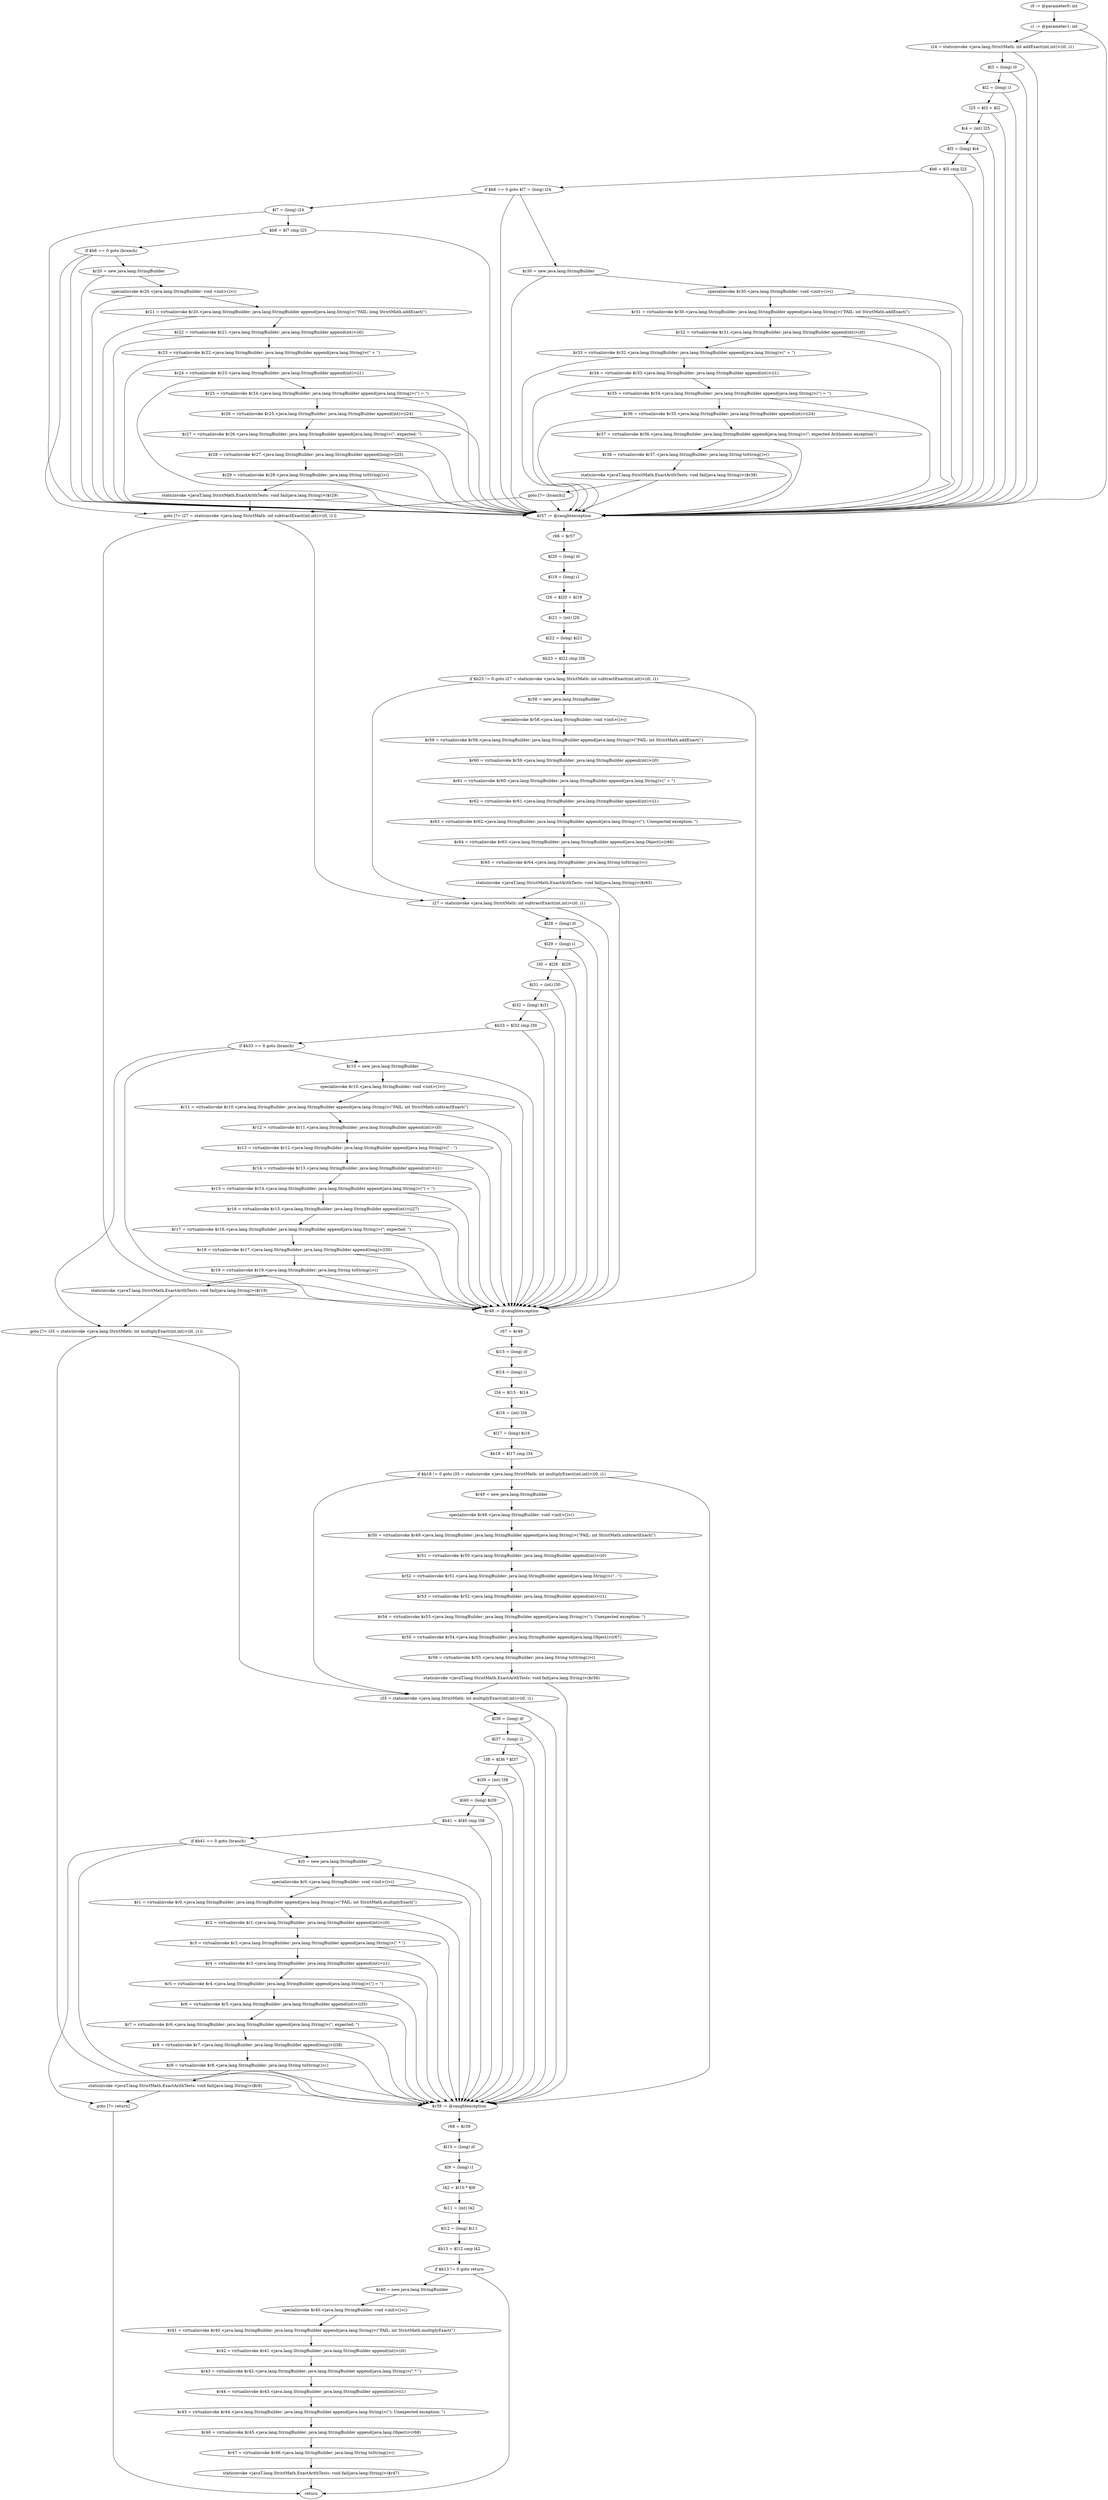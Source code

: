 digraph "unitGraph" {
    "i0 := @parameter0: int"
    "i1 := @parameter1: int"
    "i24 = staticinvoke <java.lang.StrictMath: int addExact(int,int)>(i0, i1)"
    "$l3 = (long) i0"
    "$l2 = (long) i1"
    "l25 = $l3 + $l2"
    "$i4 = (int) l25"
    "$l5 = (long) $i4"
    "$b6 = $l5 cmp l25"
    "if $b6 == 0 goto $l7 = (long) i24"
    "$r30 = new java.lang.StringBuilder"
    "specialinvoke $r30.<java.lang.StringBuilder: void <init>()>()"
    "$r31 = virtualinvoke $r30.<java.lang.StringBuilder: java.lang.StringBuilder append(java.lang.String)>(\"FAIL: int StrictMath.addExact(\")"
    "$r32 = virtualinvoke $r31.<java.lang.StringBuilder: java.lang.StringBuilder append(int)>(i0)"
    "$r33 = virtualinvoke $r32.<java.lang.StringBuilder: java.lang.StringBuilder append(java.lang.String)>(\" + \")"
    "$r34 = virtualinvoke $r33.<java.lang.StringBuilder: java.lang.StringBuilder append(int)>(i1)"
    "$r35 = virtualinvoke $r34.<java.lang.StringBuilder: java.lang.StringBuilder append(java.lang.String)>(\") = \")"
    "$r36 = virtualinvoke $r35.<java.lang.StringBuilder: java.lang.StringBuilder append(int)>(i24)"
    "$r37 = virtualinvoke $r36.<java.lang.StringBuilder: java.lang.StringBuilder append(java.lang.String)>(\"; expected Arithmetic exception\")"
    "$r38 = virtualinvoke $r37.<java.lang.StringBuilder: java.lang.String toString()>()"
    "staticinvoke <javaT.lang.StrictMath.ExactArithTests: void fail(java.lang.String)>($r38)"
    "goto [?= (branch)]"
    "$l7 = (long) i24"
    "$b8 = $l7 cmp l25"
    "if $b8 == 0 goto (branch)"
    "$r20 = new java.lang.StringBuilder"
    "specialinvoke $r20.<java.lang.StringBuilder: void <init>()>()"
    "$r21 = virtualinvoke $r20.<java.lang.StringBuilder: java.lang.StringBuilder append(java.lang.String)>(\"FAIL: long StrictMath.addExact(\")"
    "$r22 = virtualinvoke $r21.<java.lang.StringBuilder: java.lang.StringBuilder append(int)>(i0)"
    "$r23 = virtualinvoke $r22.<java.lang.StringBuilder: java.lang.StringBuilder append(java.lang.String)>(\" + \")"
    "$r24 = virtualinvoke $r23.<java.lang.StringBuilder: java.lang.StringBuilder append(int)>(i1)"
    "$r25 = virtualinvoke $r24.<java.lang.StringBuilder: java.lang.StringBuilder append(java.lang.String)>(\") = \")"
    "$r26 = virtualinvoke $r25.<java.lang.StringBuilder: java.lang.StringBuilder append(int)>(i24)"
    "$r27 = virtualinvoke $r26.<java.lang.StringBuilder: java.lang.StringBuilder append(java.lang.String)>(\"; expected: \")"
    "$r28 = virtualinvoke $r27.<java.lang.StringBuilder: java.lang.StringBuilder append(long)>(l25)"
    "$r29 = virtualinvoke $r28.<java.lang.StringBuilder: java.lang.String toString()>()"
    "staticinvoke <javaT.lang.StrictMath.ExactArithTests: void fail(java.lang.String)>($r29)"
    "goto [?= i27 = staticinvoke <java.lang.StrictMath: int subtractExact(int,int)>(i0, i1)]"
    "$r57 := @caughtexception"
    "r66 = $r57"
    "$l20 = (long) i0"
    "$l19 = (long) i1"
    "l26 = $l20 + $l19"
    "$i21 = (int) l26"
    "$l22 = (long) $i21"
    "$b23 = $l22 cmp l26"
    "if $b23 != 0 goto i27 = staticinvoke <java.lang.StrictMath: int subtractExact(int,int)>(i0, i1)"
    "$r58 = new java.lang.StringBuilder"
    "specialinvoke $r58.<java.lang.StringBuilder: void <init>()>()"
    "$r59 = virtualinvoke $r58.<java.lang.StringBuilder: java.lang.StringBuilder append(java.lang.String)>(\"FAIL: int StrictMath.addExact(\")"
    "$r60 = virtualinvoke $r59.<java.lang.StringBuilder: java.lang.StringBuilder append(int)>(i0)"
    "$r61 = virtualinvoke $r60.<java.lang.StringBuilder: java.lang.StringBuilder append(java.lang.String)>(\" + \")"
    "$r62 = virtualinvoke $r61.<java.lang.StringBuilder: java.lang.StringBuilder append(int)>(i1)"
    "$r63 = virtualinvoke $r62.<java.lang.StringBuilder: java.lang.StringBuilder append(java.lang.String)>(\"); Unexpected exception: \")"
    "$r64 = virtualinvoke $r63.<java.lang.StringBuilder: java.lang.StringBuilder append(java.lang.Object)>(r66)"
    "$r65 = virtualinvoke $r64.<java.lang.StringBuilder: java.lang.String toString()>()"
    "staticinvoke <javaT.lang.StrictMath.ExactArithTests: void fail(java.lang.String)>($r65)"
    "i27 = staticinvoke <java.lang.StrictMath: int subtractExact(int,int)>(i0, i1)"
    "$l28 = (long) i0"
    "$l29 = (long) i1"
    "l30 = $l28 - $l29"
    "$i31 = (int) l30"
    "$l32 = (long) $i31"
    "$b33 = $l32 cmp l30"
    "if $b33 == 0 goto (branch)"
    "$r10 = new java.lang.StringBuilder"
    "specialinvoke $r10.<java.lang.StringBuilder: void <init>()>()"
    "$r11 = virtualinvoke $r10.<java.lang.StringBuilder: java.lang.StringBuilder append(java.lang.String)>(\"FAIL: int StrictMath.subtractExact(\")"
    "$r12 = virtualinvoke $r11.<java.lang.StringBuilder: java.lang.StringBuilder append(int)>(i0)"
    "$r13 = virtualinvoke $r12.<java.lang.StringBuilder: java.lang.StringBuilder append(java.lang.String)>(\" - \")"
    "$r14 = virtualinvoke $r13.<java.lang.StringBuilder: java.lang.StringBuilder append(int)>(i1)"
    "$r15 = virtualinvoke $r14.<java.lang.StringBuilder: java.lang.StringBuilder append(java.lang.String)>(\") = \")"
    "$r16 = virtualinvoke $r15.<java.lang.StringBuilder: java.lang.StringBuilder append(int)>(i27)"
    "$r17 = virtualinvoke $r16.<java.lang.StringBuilder: java.lang.StringBuilder append(java.lang.String)>(\"; expected: \")"
    "$r18 = virtualinvoke $r17.<java.lang.StringBuilder: java.lang.StringBuilder append(long)>(l30)"
    "$r19 = virtualinvoke $r18.<java.lang.StringBuilder: java.lang.String toString()>()"
    "staticinvoke <javaT.lang.StrictMath.ExactArithTests: void fail(java.lang.String)>($r19)"
    "goto [?= i35 = staticinvoke <java.lang.StrictMath: int multiplyExact(int,int)>(i0, i1)]"
    "$r48 := @caughtexception"
    "r67 = $r48"
    "$l15 = (long) i0"
    "$l14 = (long) i1"
    "l34 = $l15 - $l14"
    "$i16 = (int) l34"
    "$l17 = (long) $i16"
    "$b18 = $l17 cmp l34"
    "if $b18 != 0 goto i35 = staticinvoke <java.lang.StrictMath: int multiplyExact(int,int)>(i0, i1)"
    "$r49 = new java.lang.StringBuilder"
    "specialinvoke $r49.<java.lang.StringBuilder: void <init>()>()"
    "$r50 = virtualinvoke $r49.<java.lang.StringBuilder: java.lang.StringBuilder append(java.lang.String)>(\"FAIL: int StrictMath.subtractExact(\")"
    "$r51 = virtualinvoke $r50.<java.lang.StringBuilder: java.lang.StringBuilder append(int)>(i0)"
    "$r52 = virtualinvoke $r51.<java.lang.StringBuilder: java.lang.StringBuilder append(java.lang.String)>(\" - \")"
    "$r53 = virtualinvoke $r52.<java.lang.StringBuilder: java.lang.StringBuilder append(int)>(i1)"
    "$r54 = virtualinvoke $r53.<java.lang.StringBuilder: java.lang.StringBuilder append(java.lang.String)>(\"); Unexpected exception: \")"
    "$r55 = virtualinvoke $r54.<java.lang.StringBuilder: java.lang.StringBuilder append(java.lang.Object)>(r67)"
    "$r56 = virtualinvoke $r55.<java.lang.StringBuilder: java.lang.String toString()>()"
    "staticinvoke <javaT.lang.StrictMath.ExactArithTests: void fail(java.lang.String)>($r56)"
    "i35 = staticinvoke <java.lang.StrictMath: int multiplyExact(int,int)>(i0, i1)"
    "$l36 = (long) i0"
    "$l37 = (long) i1"
    "l38 = $l36 * $l37"
    "$i39 = (int) l38"
    "$l40 = (long) $i39"
    "$b41 = $l40 cmp l38"
    "if $b41 == 0 goto (branch)"
    "$r0 = new java.lang.StringBuilder"
    "specialinvoke $r0.<java.lang.StringBuilder: void <init>()>()"
    "$r1 = virtualinvoke $r0.<java.lang.StringBuilder: java.lang.StringBuilder append(java.lang.String)>(\"FAIL: int StrictMath.multiplyExact(\")"
    "$r2 = virtualinvoke $r1.<java.lang.StringBuilder: java.lang.StringBuilder append(int)>(i0)"
    "$r3 = virtualinvoke $r2.<java.lang.StringBuilder: java.lang.StringBuilder append(java.lang.String)>(\" * \")"
    "$r4 = virtualinvoke $r3.<java.lang.StringBuilder: java.lang.StringBuilder append(int)>(i1)"
    "$r5 = virtualinvoke $r4.<java.lang.StringBuilder: java.lang.StringBuilder append(java.lang.String)>(\") = \")"
    "$r6 = virtualinvoke $r5.<java.lang.StringBuilder: java.lang.StringBuilder append(int)>(i35)"
    "$r7 = virtualinvoke $r6.<java.lang.StringBuilder: java.lang.StringBuilder append(java.lang.String)>(\"; expected: \")"
    "$r8 = virtualinvoke $r7.<java.lang.StringBuilder: java.lang.StringBuilder append(long)>(l38)"
    "$r9 = virtualinvoke $r8.<java.lang.StringBuilder: java.lang.String toString()>()"
    "staticinvoke <javaT.lang.StrictMath.ExactArithTests: void fail(java.lang.String)>($r9)"
    "goto [?= return]"
    "$r39 := @caughtexception"
    "r68 = $r39"
    "$l10 = (long) i0"
    "$l9 = (long) i1"
    "l42 = $l10 * $l9"
    "$i11 = (int) l42"
    "$l12 = (long) $i11"
    "$b13 = $l12 cmp l42"
    "if $b13 != 0 goto return"
    "$r40 = new java.lang.StringBuilder"
    "specialinvoke $r40.<java.lang.StringBuilder: void <init>()>()"
    "$r41 = virtualinvoke $r40.<java.lang.StringBuilder: java.lang.StringBuilder append(java.lang.String)>(\"FAIL: int StrictMath.multiplyExact(\")"
    "$r42 = virtualinvoke $r41.<java.lang.StringBuilder: java.lang.StringBuilder append(int)>(i0)"
    "$r43 = virtualinvoke $r42.<java.lang.StringBuilder: java.lang.StringBuilder append(java.lang.String)>(\" * \")"
    "$r44 = virtualinvoke $r43.<java.lang.StringBuilder: java.lang.StringBuilder append(int)>(i1)"
    "$r45 = virtualinvoke $r44.<java.lang.StringBuilder: java.lang.StringBuilder append(java.lang.String)>(\"); Unexpected exception: \")"
    "$r46 = virtualinvoke $r45.<java.lang.StringBuilder: java.lang.StringBuilder append(java.lang.Object)>(r68)"
    "$r47 = virtualinvoke $r46.<java.lang.StringBuilder: java.lang.String toString()>()"
    "staticinvoke <javaT.lang.StrictMath.ExactArithTests: void fail(java.lang.String)>($r47)"
    "return"
    "i0 := @parameter0: int"->"i1 := @parameter1: int";
    "i1 := @parameter1: int"->"i24 = staticinvoke <java.lang.StrictMath: int addExact(int,int)>(i0, i1)";
    "i1 := @parameter1: int"->"$r57 := @caughtexception";
    "i24 = staticinvoke <java.lang.StrictMath: int addExact(int,int)>(i0, i1)"->"$l3 = (long) i0";
    "i24 = staticinvoke <java.lang.StrictMath: int addExact(int,int)>(i0, i1)"->"$r57 := @caughtexception";
    "$l3 = (long) i0"->"$l2 = (long) i1";
    "$l3 = (long) i0"->"$r57 := @caughtexception";
    "$l2 = (long) i1"->"l25 = $l3 + $l2";
    "$l2 = (long) i1"->"$r57 := @caughtexception";
    "l25 = $l3 + $l2"->"$i4 = (int) l25";
    "l25 = $l3 + $l2"->"$r57 := @caughtexception";
    "$i4 = (int) l25"->"$l5 = (long) $i4";
    "$i4 = (int) l25"->"$r57 := @caughtexception";
    "$l5 = (long) $i4"->"$b6 = $l5 cmp l25";
    "$l5 = (long) $i4"->"$r57 := @caughtexception";
    "$b6 = $l5 cmp l25"->"if $b6 == 0 goto $l7 = (long) i24";
    "$b6 = $l5 cmp l25"->"$r57 := @caughtexception";
    "if $b6 == 0 goto $l7 = (long) i24"->"$r30 = new java.lang.StringBuilder";
    "if $b6 == 0 goto $l7 = (long) i24"->"$l7 = (long) i24";
    "if $b6 == 0 goto $l7 = (long) i24"->"$r57 := @caughtexception";
    "$r30 = new java.lang.StringBuilder"->"specialinvoke $r30.<java.lang.StringBuilder: void <init>()>()";
    "$r30 = new java.lang.StringBuilder"->"$r57 := @caughtexception";
    "specialinvoke $r30.<java.lang.StringBuilder: void <init>()>()"->"$r31 = virtualinvoke $r30.<java.lang.StringBuilder: java.lang.StringBuilder append(java.lang.String)>(\"FAIL: int StrictMath.addExact(\")";
    "specialinvoke $r30.<java.lang.StringBuilder: void <init>()>()"->"$r57 := @caughtexception";
    "$r31 = virtualinvoke $r30.<java.lang.StringBuilder: java.lang.StringBuilder append(java.lang.String)>(\"FAIL: int StrictMath.addExact(\")"->"$r32 = virtualinvoke $r31.<java.lang.StringBuilder: java.lang.StringBuilder append(int)>(i0)";
    "$r31 = virtualinvoke $r30.<java.lang.StringBuilder: java.lang.StringBuilder append(java.lang.String)>(\"FAIL: int StrictMath.addExact(\")"->"$r57 := @caughtexception";
    "$r32 = virtualinvoke $r31.<java.lang.StringBuilder: java.lang.StringBuilder append(int)>(i0)"->"$r33 = virtualinvoke $r32.<java.lang.StringBuilder: java.lang.StringBuilder append(java.lang.String)>(\" + \")";
    "$r32 = virtualinvoke $r31.<java.lang.StringBuilder: java.lang.StringBuilder append(int)>(i0)"->"$r57 := @caughtexception";
    "$r33 = virtualinvoke $r32.<java.lang.StringBuilder: java.lang.StringBuilder append(java.lang.String)>(\" + \")"->"$r34 = virtualinvoke $r33.<java.lang.StringBuilder: java.lang.StringBuilder append(int)>(i1)";
    "$r33 = virtualinvoke $r32.<java.lang.StringBuilder: java.lang.StringBuilder append(java.lang.String)>(\" + \")"->"$r57 := @caughtexception";
    "$r34 = virtualinvoke $r33.<java.lang.StringBuilder: java.lang.StringBuilder append(int)>(i1)"->"$r35 = virtualinvoke $r34.<java.lang.StringBuilder: java.lang.StringBuilder append(java.lang.String)>(\") = \")";
    "$r34 = virtualinvoke $r33.<java.lang.StringBuilder: java.lang.StringBuilder append(int)>(i1)"->"$r57 := @caughtexception";
    "$r35 = virtualinvoke $r34.<java.lang.StringBuilder: java.lang.StringBuilder append(java.lang.String)>(\") = \")"->"$r36 = virtualinvoke $r35.<java.lang.StringBuilder: java.lang.StringBuilder append(int)>(i24)";
    "$r35 = virtualinvoke $r34.<java.lang.StringBuilder: java.lang.StringBuilder append(java.lang.String)>(\") = \")"->"$r57 := @caughtexception";
    "$r36 = virtualinvoke $r35.<java.lang.StringBuilder: java.lang.StringBuilder append(int)>(i24)"->"$r37 = virtualinvoke $r36.<java.lang.StringBuilder: java.lang.StringBuilder append(java.lang.String)>(\"; expected Arithmetic exception\")";
    "$r36 = virtualinvoke $r35.<java.lang.StringBuilder: java.lang.StringBuilder append(int)>(i24)"->"$r57 := @caughtexception";
    "$r37 = virtualinvoke $r36.<java.lang.StringBuilder: java.lang.StringBuilder append(java.lang.String)>(\"; expected Arithmetic exception\")"->"$r38 = virtualinvoke $r37.<java.lang.StringBuilder: java.lang.String toString()>()";
    "$r37 = virtualinvoke $r36.<java.lang.StringBuilder: java.lang.StringBuilder append(java.lang.String)>(\"; expected Arithmetic exception\")"->"$r57 := @caughtexception";
    "$r38 = virtualinvoke $r37.<java.lang.StringBuilder: java.lang.String toString()>()"->"staticinvoke <javaT.lang.StrictMath.ExactArithTests: void fail(java.lang.String)>($r38)";
    "$r38 = virtualinvoke $r37.<java.lang.StringBuilder: java.lang.String toString()>()"->"$r57 := @caughtexception";
    "staticinvoke <javaT.lang.StrictMath.ExactArithTests: void fail(java.lang.String)>($r38)"->"goto [?= (branch)]";
    "staticinvoke <javaT.lang.StrictMath.ExactArithTests: void fail(java.lang.String)>($r38)"->"$r57 := @caughtexception";
    "goto [?= (branch)]"->"goto [?= i27 = staticinvoke <java.lang.StrictMath: int subtractExact(int,int)>(i0, i1)]";
    "goto [?= (branch)]"->"$r57 := @caughtexception";
    "$l7 = (long) i24"->"$b8 = $l7 cmp l25";
    "$l7 = (long) i24"->"$r57 := @caughtexception";
    "$b8 = $l7 cmp l25"->"if $b8 == 0 goto (branch)";
    "$b8 = $l7 cmp l25"->"$r57 := @caughtexception";
    "if $b8 == 0 goto (branch)"->"$r20 = new java.lang.StringBuilder";
    "if $b8 == 0 goto (branch)"->"goto [?= i27 = staticinvoke <java.lang.StrictMath: int subtractExact(int,int)>(i0, i1)]";
    "if $b8 == 0 goto (branch)"->"$r57 := @caughtexception";
    "$r20 = new java.lang.StringBuilder"->"specialinvoke $r20.<java.lang.StringBuilder: void <init>()>()";
    "$r20 = new java.lang.StringBuilder"->"$r57 := @caughtexception";
    "specialinvoke $r20.<java.lang.StringBuilder: void <init>()>()"->"$r21 = virtualinvoke $r20.<java.lang.StringBuilder: java.lang.StringBuilder append(java.lang.String)>(\"FAIL: long StrictMath.addExact(\")";
    "specialinvoke $r20.<java.lang.StringBuilder: void <init>()>()"->"$r57 := @caughtexception";
    "$r21 = virtualinvoke $r20.<java.lang.StringBuilder: java.lang.StringBuilder append(java.lang.String)>(\"FAIL: long StrictMath.addExact(\")"->"$r22 = virtualinvoke $r21.<java.lang.StringBuilder: java.lang.StringBuilder append(int)>(i0)";
    "$r21 = virtualinvoke $r20.<java.lang.StringBuilder: java.lang.StringBuilder append(java.lang.String)>(\"FAIL: long StrictMath.addExact(\")"->"$r57 := @caughtexception";
    "$r22 = virtualinvoke $r21.<java.lang.StringBuilder: java.lang.StringBuilder append(int)>(i0)"->"$r23 = virtualinvoke $r22.<java.lang.StringBuilder: java.lang.StringBuilder append(java.lang.String)>(\" + \")";
    "$r22 = virtualinvoke $r21.<java.lang.StringBuilder: java.lang.StringBuilder append(int)>(i0)"->"$r57 := @caughtexception";
    "$r23 = virtualinvoke $r22.<java.lang.StringBuilder: java.lang.StringBuilder append(java.lang.String)>(\" + \")"->"$r24 = virtualinvoke $r23.<java.lang.StringBuilder: java.lang.StringBuilder append(int)>(i1)";
    "$r23 = virtualinvoke $r22.<java.lang.StringBuilder: java.lang.StringBuilder append(java.lang.String)>(\" + \")"->"$r57 := @caughtexception";
    "$r24 = virtualinvoke $r23.<java.lang.StringBuilder: java.lang.StringBuilder append(int)>(i1)"->"$r25 = virtualinvoke $r24.<java.lang.StringBuilder: java.lang.StringBuilder append(java.lang.String)>(\") = \")";
    "$r24 = virtualinvoke $r23.<java.lang.StringBuilder: java.lang.StringBuilder append(int)>(i1)"->"$r57 := @caughtexception";
    "$r25 = virtualinvoke $r24.<java.lang.StringBuilder: java.lang.StringBuilder append(java.lang.String)>(\") = \")"->"$r26 = virtualinvoke $r25.<java.lang.StringBuilder: java.lang.StringBuilder append(int)>(i24)";
    "$r25 = virtualinvoke $r24.<java.lang.StringBuilder: java.lang.StringBuilder append(java.lang.String)>(\") = \")"->"$r57 := @caughtexception";
    "$r26 = virtualinvoke $r25.<java.lang.StringBuilder: java.lang.StringBuilder append(int)>(i24)"->"$r27 = virtualinvoke $r26.<java.lang.StringBuilder: java.lang.StringBuilder append(java.lang.String)>(\"; expected: \")";
    "$r26 = virtualinvoke $r25.<java.lang.StringBuilder: java.lang.StringBuilder append(int)>(i24)"->"$r57 := @caughtexception";
    "$r27 = virtualinvoke $r26.<java.lang.StringBuilder: java.lang.StringBuilder append(java.lang.String)>(\"; expected: \")"->"$r28 = virtualinvoke $r27.<java.lang.StringBuilder: java.lang.StringBuilder append(long)>(l25)";
    "$r27 = virtualinvoke $r26.<java.lang.StringBuilder: java.lang.StringBuilder append(java.lang.String)>(\"; expected: \")"->"$r57 := @caughtexception";
    "$r28 = virtualinvoke $r27.<java.lang.StringBuilder: java.lang.StringBuilder append(long)>(l25)"->"$r29 = virtualinvoke $r28.<java.lang.StringBuilder: java.lang.String toString()>()";
    "$r28 = virtualinvoke $r27.<java.lang.StringBuilder: java.lang.StringBuilder append(long)>(l25)"->"$r57 := @caughtexception";
    "$r29 = virtualinvoke $r28.<java.lang.StringBuilder: java.lang.String toString()>()"->"staticinvoke <javaT.lang.StrictMath.ExactArithTests: void fail(java.lang.String)>($r29)";
    "$r29 = virtualinvoke $r28.<java.lang.StringBuilder: java.lang.String toString()>()"->"$r57 := @caughtexception";
    "staticinvoke <javaT.lang.StrictMath.ExactArithTests: void fail(java.lang.String)>($r29)"->"goto [?= i27 = staticinvoke <java.lang.StrictMath: int subtractExact(int,int)>(i0, i1)]";
    "staticinvoke <javaT.lang.StrictMath.ExactArithTests: void fail(java.lang.String)>($r29)"->"$r57 := @caughtexception";
    "goto [?= i27 = staticinvoke <java.lang.StrictMath: int subtractExact(int,int)>(i0, i1)]"->"i27 = staticinvoke <java.lang.StrictMath: int subtractExact(int,int)>(i0, i1)";
    "goto [?= i27 = staticinvoke <java.lang.StrictMath: int subtractExact(int,int)>(i0, i1)]"->"$r48 := @caughtexception";
    "$r57 := @caughtexception"->"r66 = $r57";
    "r66 = $r57"->"$l20 = (long) i0";
    "$l20 = (long) i0"->"$l19 = (long) i1";
    "$l19 = (long) i1"->"l26 = $l20 + $l19";
    "l26 = $l20 + $l19"->"$i21 = (int) l26";
    "$i21 = (int) l26"->"$l22 = (long) $i21";
    "$l22 = (long) $i21"->"$b23 = $l22 cmp l26";
    "$b23 = $l22 cmp l26"->"if $b23 != 0 goto i27 = staticinvoke <java.lang.StrictMath: int subtractExact(int,int)>(i0, i1)";
    "if $b23 != 0 goto i27 = staticinvoke <java.lang.StrictMath: int subtractExact(int,int)>(i0, i1)"->"$r58 = new java.lang.StringBuilder";
    "if $b23 != 0 goto i27 = staticinvoke <java.lang.StrictMath: int subtractExact(int,int)>(i0, i1)"->"i27 = staticinvoke <java.lang.StrictMath: int subtractExact(int,int)>(i0, i1)";
    "if $b23 != 0 goto i27 = staticinvoke <java.lang.StrictMath: int subtractExact(int,int)>(i0, i1)"->"$r48 := @caughtexception";
    "$r58 = new java.lang.StringBuilder"->"specialinvoke $r58.<java.lang.StringBuilder: void <init>()>()";
    "specialinvoke $r58.<java.lang.StringBuilder: void <init>()>()"->"$r59 = virtualinvoke $r58.<java.lang.StringBuilder: java.lang.StringBuilder append(java.lang.String)>(\"FAIL: int StrictMath.addExact(\")";
    "$r59 = virtualinvoke $r58.<java.lang.StringBuilder: java.lang.StringBuilder append(java.lang.String)>(\"FAIL: int StrictMath.addExact(\")"->"$r60 = virtualinvoke $r59.<java.lang.StringBuilder: java.lang.StringBuilder append(int)>(i0)";
    "$r60 = virtualinvoke $r59.<java.lang.StringBuilder: java.lang.StringBuilder append(int)>(i0)"->"$r61 = virtualinvoke $r60.<java.lang.StringBuilder: java.lang.StringBuilder append(java.lang.String)>(\" + \")";
    "$r61 = virtualinvoke $r60.<java.lang.StringBuilder: java.lang.StringBuilder append(java.lang.String)>(\" + \")"->"$r62 = virtualinvoke $r61.<java.lang.StringBuilder: java.lang.StringBuilder append(int)>(i1)";
    "$r62 = virtualinvoke $r61.<java.lang.StringBuilder: java.lang.StringBuilder append(int)>(i1)"->"$r63 = virtualinvoke $r62.<java.lang.StringBuilder: java.lang.StringBuilder append(java.lang.String)>(\"); Unexpected exception: \")";
    "$r63 = virtualinvoke $r62.<java.lang.StringBuilder: java.lang.StringBuilder append(java.lang.String)>(\"); Unexpected exception: \")"->"$r64 = virtualinvoke $r63.<java.lang.StringBuilder: java.lang.StringBuilder append(java.lang.Object)>(r66)";
    "$r64 = virtualinvoke $r63.<java.lang.StringBuilder: java.lang.StringBuilder append(java.lang.Object)>(r66)"->"$r65 = virtualinvoke $r64.<java.lang.StringBuilder: java.lang.String toString()>()";
    "$r65 = virtualinvoke $r64.<java.lang.StringBuilder: java.lang.String toString()>()"->"staticinvoke <javaT.lang.StrictMath.ExactArithTests: void fail(java.lang.String)>($r65)";
    "staticinvoke <javaT.lang.StrictMath.ExactArithTests: void fail(java.lang.String)>($r65)"->"i27 = staticinvoke <java.lang.StrictMath: int subtractExact(int,int)>(i0, i1)";
    "staticinvoke <javaT.lang.StrictMath.ExactArithTests: void fail(java.lang.String)>($r65)"->"$r48 := @caughtexception";
    "i27 = staticinvoke <java.lang.StrictMath: int subtractExact(int,int)>(i0, i1)"->"$l28 = (long) i0";
    "i27 = staticinvoke <java.lang.StrictMath: int subtractExact(int,int)>(i0, i1)"->"$r48 := @caughtexception";
    "$l28 = (long) i0"->"$l29 = (long) i1";
    "$l28 = (long) i0"->"$r48 := @caughtexception";
    "$l29 = (long) i1"->"l30 = $l28 - $l29";
    "$l29 = (long) i1"->"$r48 := @caughtexception";
    "l30 = $l28 - $l29"->"$i31 = (int) l30";
    "l30 = $l28 - $l29"->"$r48 := @caughtexception";
    "$i31 = (int) l30"->"$l32 = (long) $i31";
    "$i31 = (int) l30"->"$r48 := @caughtexception";
    "$l32 = (long) $i31"->"$b33 = $l32 cmp l30";
    "$l32 = (long) $i31"->"$r48 := @caughtexception";
    "$b33 = $l32 cmp l30"->"if $b33 == 0 goto (branch)";
    "$b33 = $l32 cmp l30"->"$r48 := @caughtexception";
    "if $b33 == 0 goto (branch)"->"$r10 = new java.lang.StringBuilder";
    "if $b33 == 0 goto (branch)"->"goto [?= i35 = staticinvoke <java.lang.StrictMath: int multiplyExact(int,int)>(i0, i1)]";
    "if $b33 == 0 goto (branch)"->"$r48 := @caughtexception";
    "$r10 = new java.lang.StringBuilder"->"specialinvoke $r10.<java.lang.StringBuilder: void <init>()>()";
    "$r10 = new java.lang.StringBuilder"->"$r48 := @caughtexception";
    "specialinvoke $r10.<java.lang.StringBuilder: void <init>()>()"->"$r11 = virtualinvoke $r10.<java.lang.StringBuilder: java.lang.StringBuilder append(java.lang.String)>(\"FAIL: int StrictMath.subtractExact(\")";
    "specialinvoke $r10.<java.lang.StringBuilder: void <init>()>()"->"$r48 := @caughtexception";
    "$r11 = virtualinvoke $r10.<java.lang.StringBuilder: java.lang.StringBuilder append(java.lang.String)>(\"FAIL: int StrictMath.subtractExact(\")"->"$r12 = virtualinvoke $r11.<java.lang.StringBuilder: java.lang.StringBuilder append(int)>(i0)";
    "$r11 = virtualinvoke $r10.<java.lang.StringBuilder: java.lang.StringBuilder append(java.lang.String)>(\"FAIL: int StrictMath.subtractExact(\")"->"$r48 := @caughtexception";
    "$r12 = virtualinvoke $r11.<java.lang.StringBuilder: java.lang.StringBuilder append(int)>(i0)"->"$r13 = virtualinvoke $r12.<java.lang.StringBuilder: java.lang.StringBuilder append(java.lang.String)>(\" - \")";
    "$r12 = virtualinvoke $r11.<java.lang.StringBuilder: java.lang.StringBuilder append(int)>(i0)"->"$r48 := @caughtexception";
    "$r13 = virtualinvoke $r12.<java.lang.StringBuilder: java.lang.StringBuilder append(java.lang.String)>(\" - \")"->"$r14 = virtualinvoke $r13.<java.lang.StringBuilder: java.lang.StringBuilder append(int)>(i1)";
    "$r13 = virtualinvoke $r12.<java.lang.StringBuilder: java.lang.StringBuilder append(java.lang.String)>(\" - \")"->"$r48 := @caughtexception";
    "$r14 = virtualinvoke $r13.<java.lang.StringBuilder: java.lang.StringBuilder append(int)>(i1)"->"$r15 = virtualinvoke $r14.<java.lang.StringBuilder: java.lang.StringBuilder append(java.lang.String)>(\") = \")";
    "$r14 = virtualinvoke $r13.<java.lang.StringBuilder: java.lang.StringBuilder append(int)>(i1)"->"$r48 := @caughtexception";
    "$r15 = virtualinvoke $r14.<java.lang.StringBuilder: java.lang.StringBuilder append(java.lang.String)>(\") = \")"->"$r16 = virtualinvoke $r15.<java.lang.StringBuilder: java.lang.StringBuilder append(int)>(i27)";
    "$r15 = virtualinvoke $r14.<java.lang.StringBuilder: java.lang.StringBuilder append(java.lang.String)>(\") = \")"->"$r48 := @caughtexception";
    "$r16 = virtualinvoke $r15.<java.lang.StringBuilder: java.lang.StringBuilder append(int)>(i27)"->"$r17 = virtualinvoke $r16.<java.lang.StringBuilder: java.lang.StringBuilder append(java.lang.String)>(\"; expected: \")";
    "$r16 = virtualinvoke $r15.<java.lang.StringBuilder: java.lang.StringBuilder append(int)>(i27)"->"$r48 := @caughtexception";
    "$r17 = virtualinvoke $r16.<java.lang.StringBuilder: java.lang.StringBuilder append(java.lang.String)>(\"; expected: \")"->"$r18 = virtualinvoke $r17.<java.lang.StringBuilder: java.lang.StringBuilder append(long)>(l30)";
    "$r17 = virtualinvoke $r16.<java.lang.StringBuilder: java.lang.StringBuilder append(java.lang.String)>(\"; expected: \")"->"$r48 := @caughtexception";
    "$r18 = virtualinvoke $r17.<java.lang.StringBuilder: java.lang.StringBuilder append(long)>(l30)"->"$r19 = virtualinvoke $r18.<java.lang.StringBuilder: java.lang.String toString()>()";
    "$r18 = virtualinvoke $r17.<java.lang.StringBuilder: java.lang.StringBuilder append(long)>(l30)"->"$r48 := @caughtexception";
    "$r19 = virtualinvoke $r18.<java.lang.StringBuilder: java.lang.String toString()>()"->"staticinvoke <javaT.lang.StrictMath.ExactArithTests: void fail(java.lang.String)>($r19)";
    "$r19 = virtualinvoke $r18.<java.lang.StringBuilder: java.lang.String toString()>()"->"$r48 := @caughtexception";
    "staticinvoke <javaT.lang.StrictMath.ExactArithTests: void fail(java.lang.String)>($r19)"->"goto [?= i35 = staticinvoke <java.lang.StrictMath: int multiplyExact(int,int)>(i0, i1)]";
    "staticinvoke <javaT.lang.StrictMath.ExactArithTests: void fail(java.lang.String)>($r19)"->"$r48 := @caughtexception";
    "goto [?= i35 = staticinvoke <java.lang.StrictMath: int multiplyExact(int,int)>(i0, i1)]"->"i35 = staticinvoke <java.lang.StrictMath: int multiplyExact(int,int)>(i0, i1)";
    "goto [?= i35 = staticinvoke <java.lang.StrictMath: int multiplyExact(int,int)>(i0, i1)]"->"$r39 := @caughtexception";
    "$r48 := @caughtexception"->"r67 = $r48";
    "r67 = $r48"->"$l15 = (long) i0";
    "$l15 = (long) i0"->"$l14 = (long) i1";
    "$l14 = (long) i1"->"l34 = $l15 - $l14";
    "l34 = $l15 - $l14"->"$i16 = (int) l34";
    "$i16 = (int) l34"->"$l17 = (long) $i16";
    "$l17 = (long) $i16"->"$b18 = $l17 cmp l34";
    "$b18 = $l17 cmp l34"->"if $b18 != 0 goto i35 = staticinvoke <java.lang.StrictMath: int multiplyExact(int,int)>(i0, i1)";
    "if $b18 != 0 goto i35 = staticinvoke <java.lang.StrictMath: int multiplyExact(int,int)>(i0, i1)"->"$r49 = new java.lang.StringBuilder";
    "if $b18 != 0 goto i35 = staticinvoke <java.lang.StrictMath: int multiplyExact(int,int)>(i0, i1)"->"i35 = staticinvoke <java.lang.StrictMath: int multiplyExact(int,int)>(i0, i1)";
    "if $b18 != 0 goto i35 = staticinvoke <java.lang.StrictMath: int multiplyExact(int,int)>(i0, i1)"->"$r39 := @caughtexception";
    "$r49 = new java.lang.StringBuilder"->"specialinvoke $r49.<java.lang.StringBuilder: void <init>()>()";
    "specialinvoke $r49.<java.lang.StringBuilder: void <init>()>()"->"$r50 = virtualinvoke $r49.<java.lang.StringBuilder: java.lang.StringBuilder append(java.lang.String)>(\"FAIL: int StrictMath.subtractExact(\")";
    "$r50 = virtualinvoke $r49.<java.lang.StringBuilder: java.lang.StringBuilder append(java.lang.String)>(\"FAIL: int StrictMath.subtractExact(\")"->"$r51 = virtualinvoke $r50.<java.lang.StringBuilder: java.lang.StringBuilder append(int)>(i0)";
    "$r51 = virtualinvoke $r50.<java.lang.StringBuilder: java.lang.StringBuilder append(int)>(i0)"->"$r52 = virtualinvoke $r51.<java.lang.StringBuilder: java.lang.StringBuilder append(java.lang.String)>(\" - \")";
    "$r52 = virtualinvoke $r51.<java.lang.StringBuilder: java.lang.StringBuilder append(java.lang.String)>(\" - \")"->"$r53 = virtualinvoke $r52.<java.lang.StringBuilder: java.lang.StringBuilder append(int)>(i1)";
    "$r53 = virtualinvoke $r52.<java.lang.StringBuilder: java.lang.StringBuilder append(int)>(i1)"->"$r54 = virtualinvoke $r53.<java.lang.StringBuilder: java.lang.StringBuilder append(java.lang.String)>(\"); Unexpected exception: \")";
    "$r54 = virtualinvoke $r53.<java.lang.StringBuilder: java.lang.StringBuilder append(java.lang.String)>(\"); Unexpected exception: \")"->"$r55 = virtualinvoke $r54.<java.lang.StringBuilder: java.lang.StringBuilder append(java.lang.Object)>(r67)";
    "$r55 = virtualinvoke $r54.<java.lang.StringBuilder: java.lang.StringBuilder append(java.lang.Object)>(r67)"->"$r56 = virtualinvoke $r55.<java.lang.StringBuilder: java.lang.String toString()>()";
    "$r56 = virtualinvoke $r55.<java.lang.StringBuilder: java.lang.String toString()>()"->"staticinvoke <javaT.lang.StrictMath.ExactArithTests: void fail(java.lang.String)>($r56)";
    "staticinvoke <javaT.lang.StrictMath.ExactArithTests: void fail(java.lang.String)>($r56)"->"i35 = staticinvoke <java.lang.StrictMath: int multiplyExact(int,int)>(i0, i1)";
    "staticinvoke <javaT.lang.StrictMath.ExactArithTests: void fail(java.lang.String)>($r56)"->"$r39 := @caughtexception";
    "i35 = staticinvoke <java.lang.StrictMath: int multiplyExact(int,int)>(i0, i1)"->"$l36 = (long) i0";
    "i35 = staticinvoke <java.lang.StrictMath: int multiplyExact(int,int)>(i0, i1)"->"$r39 := @caughtexception";
    "$l36 = (long) i0"->"$l37 = (long) i1";
    "$l36 = (long) i0"->"$r39 := @caughtexception";
    "$l37 = (long) i1"->"l38 = $l36 * $l37";
    "$l37 = (long) i1"->"$r39 := @caughtexception";
    "l38 = $l36 * $l37"->"$i39 = (int) l38";
    "l38 = $l36 * $l37"->"$r39 := @caughtexception";
    "$i39 = (int) l38"->"$l40 = (long) $i39";
    "$i39 = (int) l38"->"$r39 := @caughtexception";
    "$l40 = (long) $i39"->"$b41 = $l40 cmp l38";
    "$l40 = (long) $i39"->"$r39 := @caughtexception";
    "$b41 = $l40 cmp l38"->"if $b41 == 0 goto (branch)";
    "$b41 = $l40 cmp l38"->"$r39 := @caughtexception";
    "if $b41 == 0 goto (branch)"->"$r0 = new java.lang.StringBuilder";
    "if $b41 == 0 goto (branch)"->"goto [?= return]";
    "if $b41 == 0 goto (branch)"->"$r39 := @caughtexception";
    "$r0 = new java.lang.StringBuilder"->"specialinvoke $r0.<java.lang.StringBuilder: void <init>()>()";
    "$r0 = new java.lang.StringBuilder"->"$r39 := @caughtexception";
    "specialinvoke $r0.<java.lang.StringBuilder: void <init>()>()"->"$r1 = virtualinvoke $r0.<java.lang.StringBuilder: java.lang.StringBuilder append(java.lang.String)>(\"FAIL: int StrictMath.multiplyExact(\")";
    "specialinvoke $r0.<java.lang.StringBuilder: void <init>()>()"->"$r39 := @caughtexception";
    "$r1 = virtualinvoke $r0.<java.lang.StringBuilder: java.lang.StringBuilder append(java.lang.String)>(\"FAIL: int StrictMath.multiplyExact(\")"->"$r2 = virtualinvoke $r1.<java.lang.StringBuilder: java.lang.StringBuilder append(int)>(i0)";
    "$r1 = virtualinvoke $r0.<java.lang.StringBuilder: java.lang.StringBuilder append(java.lang.String)>(\"FAIL: int StrictMath.multiplyExact(\")"->"$r39 := @caughtexception";
    "$r2 = virtualinvoke $r1.<java.lang.StringBuilder: java.lang.StringBuilder append(int)>(i0)"->"$r3 = virtualinvoke $r2.<java.lang.StringBuilder: java.lang.StringBuilder append(java.lang.String)>(\" * \")";
    "$r2 = virtualinvoke $r1.<java.lang.StringBuilder: java.lang.StringBuilder append(int)>(i0)"->"$r39 := @caughtexception";
    "$r3 = virtualinvoke $r2.<java.lang.StringBuilder: java.lang.StringBuilder append(java.lang.String)>(\" * \")"->"$r4 = virtualinvoke $r3.<java.lang.StringBuilder: java.lang.StringBuilder append(int)>(i1)";
    "$r3 = virtualinvoke $r2.<java.lang.StringBuilder: java.lang.StringBuilder append(java.lang.String)>(\" * \")"->"$r39 := @caughtexception";
    "$r4 = virtualinvoke $r3.<java.lang.StringBuilder: java.lang.StringBuilder append(int)>(i1)"->"$r5 = virtualinvoke $r4.<java.lang.StringBuilder: java.lang.StringBuilder append(java.lang.String)>(\") = \")";
    "$r4 = virtualinvoke $r3.<java.lang.StringBuilder: java.lang.StringBuilder append(int)>(i1)"->"$r39 := @caughtexception";
    "$r5 = virtualinvoke $r4.<java.lang.StringBuilder: java.lang.StringBuilder append(java.lang.String)>(\") = \")"->"$r6 = virtualinvoke $r5.<java.lang.StringBuilder: java.lang.StringBuilder append(int)>(i35)";
    "$r5 = virtualinvoke $r4.<java.lang.StringBuilder: java.lang.StringBuilder append(java.lang.String)>(\") = \")"->"$r39 := @caughtexception";
    "$r6 = virtualinvoke $r5.<java.lang.StringBuilder: java.lang.StringBuilder append(int)>(i35)"->"$r7 = virtualinvoke $r6.<java.lang.StringBuilder: java.lang.StringBuilder append(java.lang.String)>(\"; expected: \")";
    "$r6 = virtualinvoke $r5.<java.lang.StringBuilder: java.lang.StringBuilder append(int)>(i35)"->"$r39 := @caughtexception";
    "$r7 = virtualinvoke $r6.<java.lang.StringBuilder: java.lang.StringBuilder append(java.lang.String)>(\"; expected: \")"->"$r8 = virtualinvoke $r7.<java.lang.StringBuilder: java.lang.StringBuilder append(long)>(l38)";
    "$r7 = virtualinvoke $r6.<java.lang.StringBuilder: java.lang.StringBuilder append(java.lang.String)>(\"; expected: \")"->"$r39 := @caughtexception";
    "$r8 = virtualinvoke $r7.<java.lang.StringBuilder: java.lang.StringBuilder append(long)>(l38)"->"$r9 = virtualinvoke $r8.<java.lang.StringBuilder: java.lang.String toString()>()";
    "$r8 = virtualinvoke $r7.<java.lang.StringBuilder: java.lang.StringBuilder append(long)>(l38)"->"$r39 := @caughtexception";
    "$r9 = virtualinvoke $r8.<java.lang.StringBuilder: java.lang.String toString()>()"->"staticinvoke <javaT.lang.StrictMath.ExactArithTests: void fail(java.lang.String)>($r9)";
    "$r9 = virtualinvoke $r8.<java.lang.StringBuilder: java.lang.String toString()>()"->"$r39 := @caughtexception";
    "staticinvoke <javaT.lang.StrictMath.ExactArithTests: void fail(java.lang.String)>($r9)"->"goto [?= return]";
    "staticinvoke <javaT.lang.StrictMath.ExactArithTests: void fail(java.lang.String)>($r9)"->"$r39 := @caughtexception";
    "goto [?= return]"->"return";
    "$r39 := @caughtexception"->"r68 = $r39";
    "r68 = $r39"->"$l10 = (long) i0";
    "$l10 = (long) i0"->"$l9 = (long) i1";
    "$l9 = (long) i1"->"l42 = $l10 * $l9";
    "l42 = $l10 * $l9"->"$i11 = (int) l42";
    "$i11 = (int) l42"->"$l12 = (long) $i11";
    "$l12 = (long) $i11"->"$b13 = $l12 cmp l42";
    "$b13 = $l12 cmp l42"->"if $b13 != 0 goto return";
    "if $b13 != 0 goto return"->"$r40 = new java.lang.StringBuilder";
    "if $b13 != 0 goto return"->"return";
    "$r40 = new java.lang.StringBuilder"->"specialinvoke $r40.<java.lang.StringBuilder: void <init>()>()";
    "specialinvoke $r40.<java.lang.StringBuilder: void <init>()>()"->"$r41 = virtualinvoke $r40.<java.lang.StringBuilder: java.lang.StringBuilder append(java.lang.String)>(\"FAIL: int StrictMath.multiplyExact(\")";
    "$r41 = virtualinvoke $r40.<java.lang.StringBuilder: java.lang.StringBuilder append(java.lang.String)>(\"FAIL: int StrictMath.multiplyExact(\")"->"$r42 = virtualinvoke $r41.<java.lang.StringBuilder: java.lang.StringBuilder append(int)>(i0)";
    "$r42 = virtualinvoke $r41.<java.lang.StringBuilder: java.lang.StringBuilder append(int)>(i0)"->"$r43 = virtualinvoke $r42.<java.lang.StringBuilder: java.lang.StringBuilder append(java.lang.String)>(\" * \")";
    "$r43 = virtualinvoke $r42.<java.lang.StringBuilder: java.lang.StringBuilder append(java.lang.String)>(\" * \")"->"$r44 = virtualinvoke $r43.<java.lang.StringBuilder: java.lang.StringBuilder append(int)>(i1)";
    "$r44 = virtualinvoke $r43.<java.lang.StringBuilder: java.lang.StringBuilder append(int)>(i1)"->"$r45 = virtualinvoke $r44.<java.lang.StringBuilder: java.lang.StringBuilder append(java.lang.String)>(\"); Unexpected exception: \")";
    "$r45 = virtualinvoke $r44.<java.lang.StringBuilder: java.lang.StringBuilder append(java.lang.String)>(\"); Unexpected exception: \")"->"$r46 = virtualinvoke $r45.<java.lang.StringBuilder: java.lang.StringBuilder append(java.lang.Object)>(r68)";
    "$r46 = virtualinvoke $r45.<java.lang.StringBuilder: java.lang.StringBuilder append(java.lang.Object)>(r68)"->"$r47 = virtualinvoke $r46.<java.lang.StringBuilder: java.lang.String toString()>()";
    "$r47 = virtualinvoke $r46.<java.lang.StringBuilder: java.lang.String toString()>()"->"staticinvoke <javaT.lang.StrictMath.ExactArithTests: void fail(java.lang.String)>($r47)";
    "staticinvoke <javaT.lang.StrictMath.ExactArithTests: void fail(java.lang.String)>($r47)"->"return";
}
